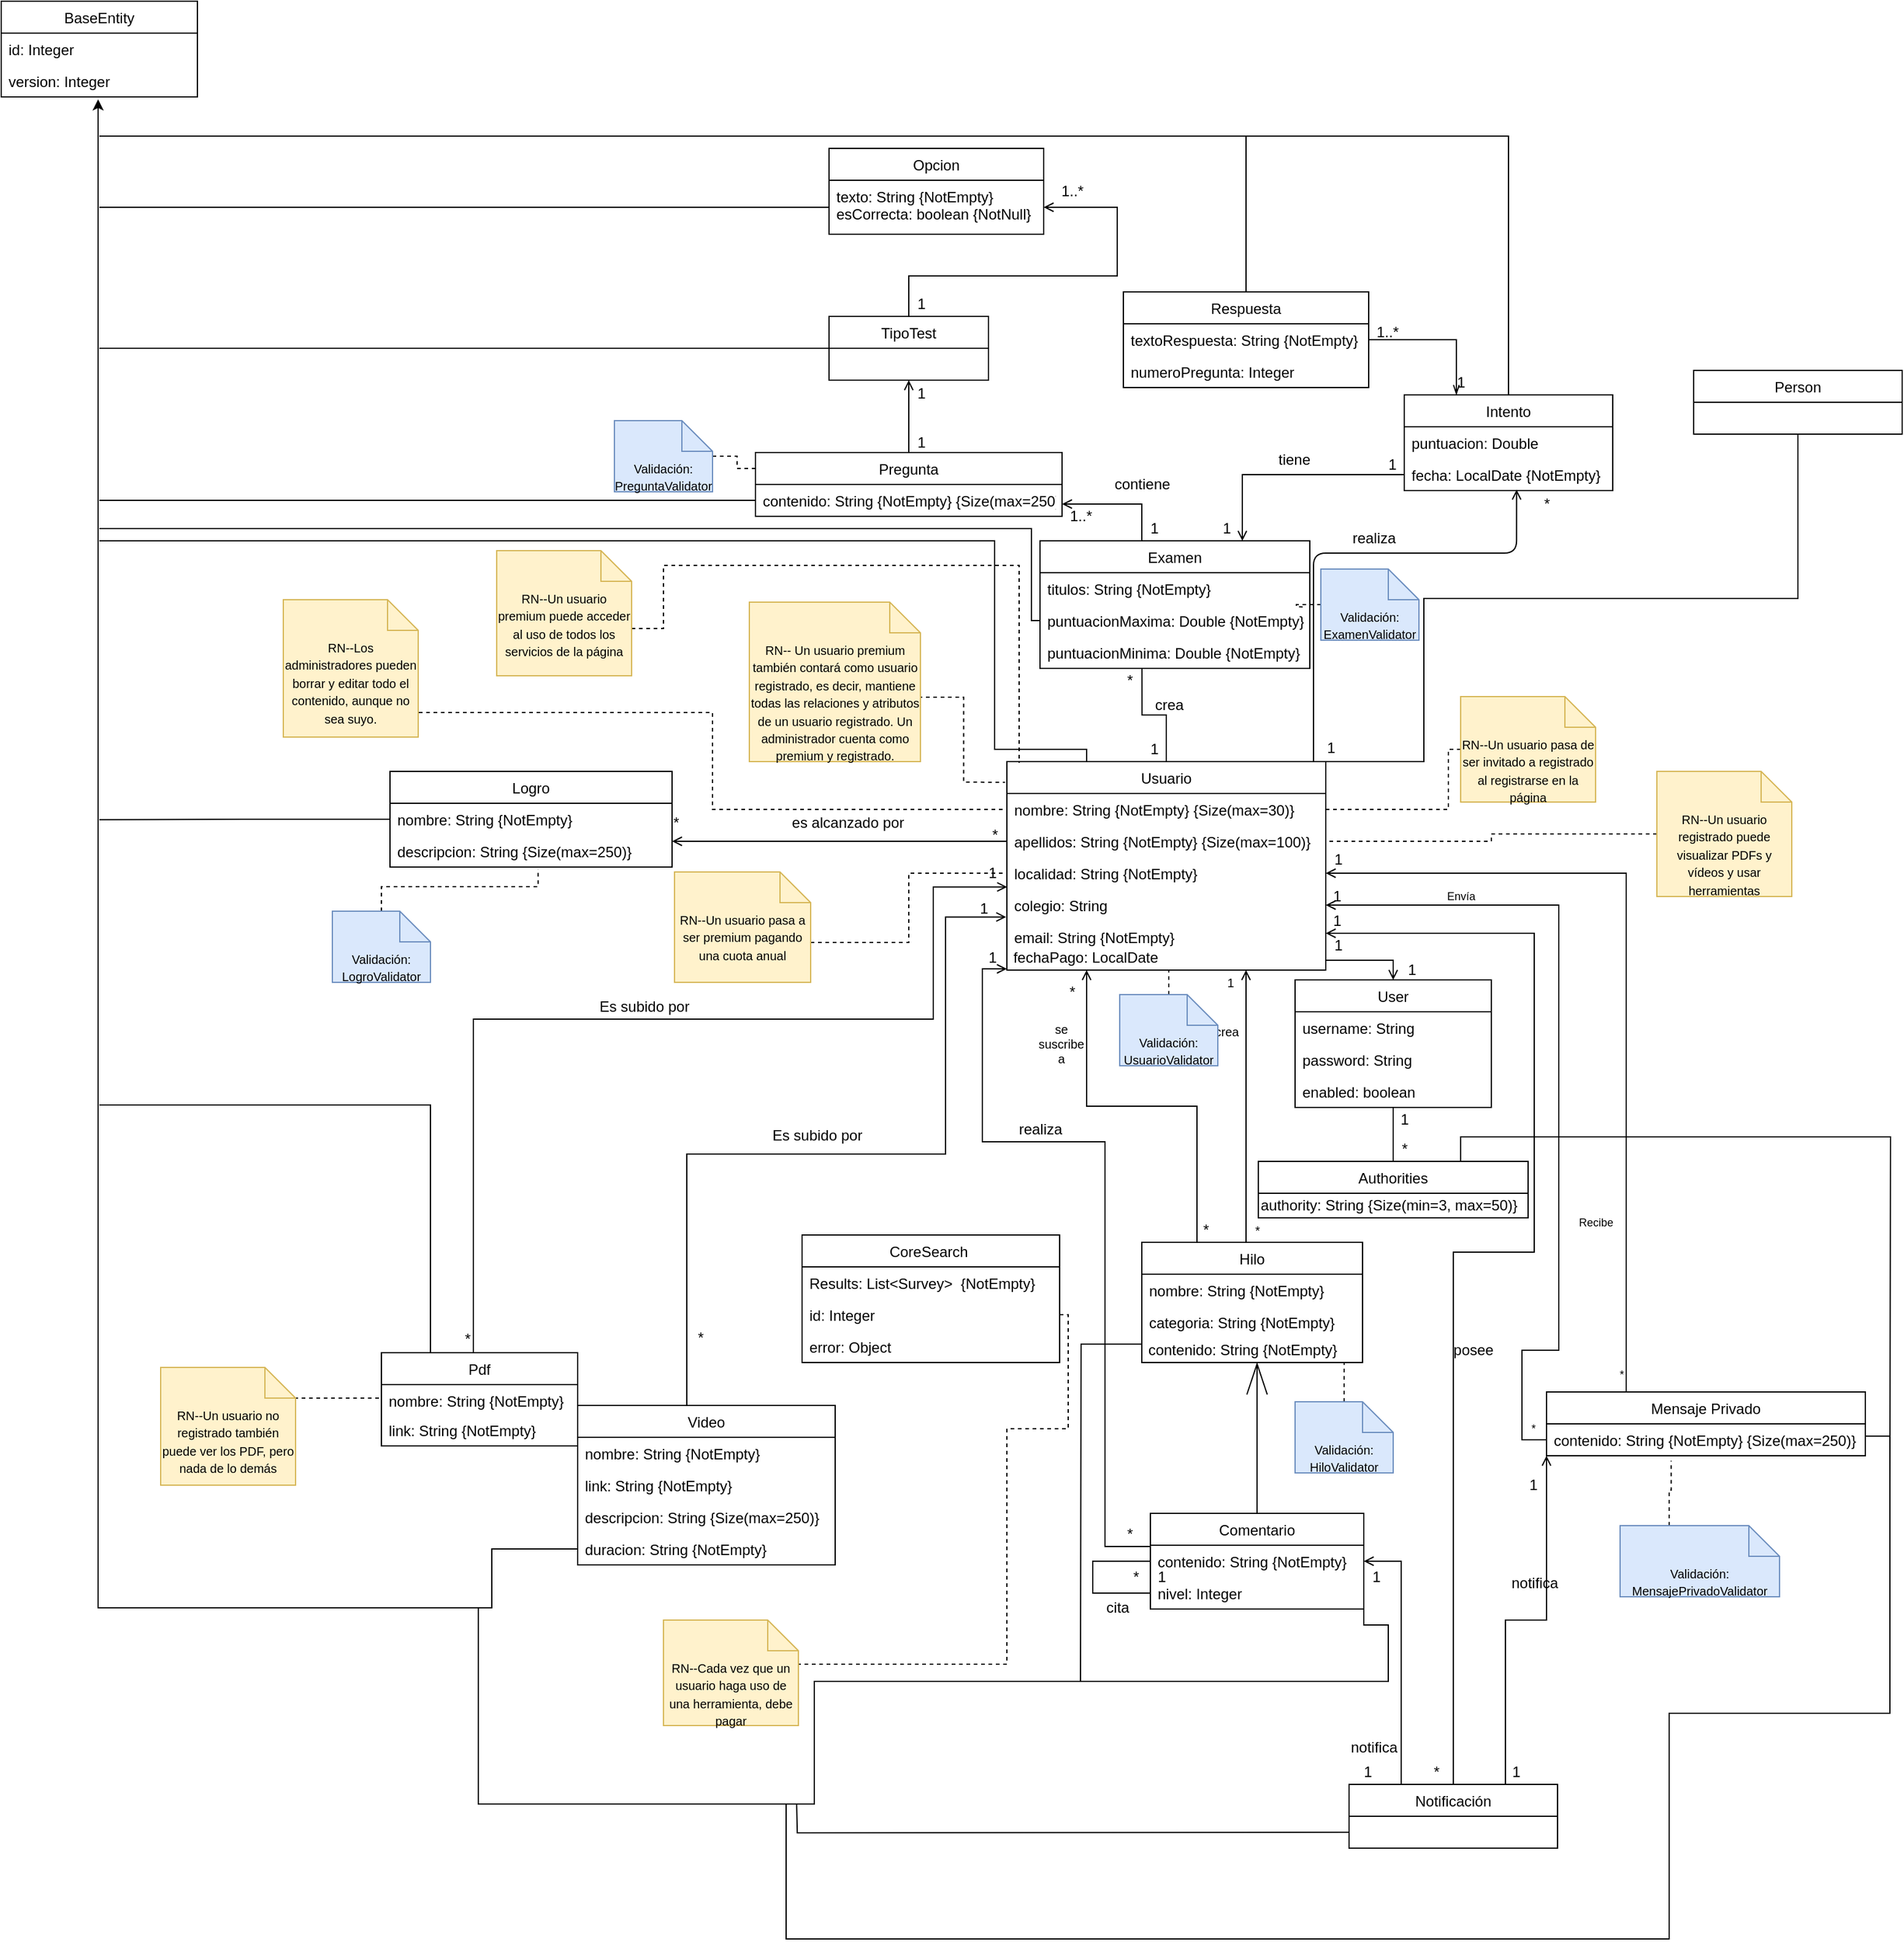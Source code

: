 <mxfile version="14.3.0" type="github" pages="2"><diagram id="NPRUOryit4CZUZ8ujwZD" name="Page-1"><mxGraphModel dx="1883" dy="1736" grid="1" gridSize="10" guides="1" tooltips="1" connect="1" arrows="1" fold="1" page="1" pageScale="1" pageWidth="827" pageHeight="1169" math="0" shadow="0"><root><mxCell id="0"/><mxCell id="1" parent="0"/><mxCell id="HAwCsRzmnG5At8Q9Lq3o-123" style="edgeStyle=orthogonalEdgeStyle;rounded=0;orthogonalLoop=1;jettySize=auto;html=1;entryX=0.378;entryY=0.995;entryDx=0;entryDy=0;entryPerimeter=0;endArrow=none;endFill=0;" parent="1" source="HAwCsRzmnG5At8Q9Lq3o-1" target="HAwCsRzmnG5At8Q9Lq3o-31" edge="1"><mxGeometry relative="1" as="geometry"/></mxCell><mxCell id="YdMFTOhmt4hyHNmBTAS8-65" style="edgeStyle=orthogonalEdgeStyle;rounded=0;orthogonalLoop=1;jettySize=auto;html=1;exitX=0.25;exitY=0;exitDx=0;exitDy=0;startArrow=none;startFill=0;endArrow=none;endFill=0;" parent="1" source="HAwCsRzmnG5At8Q9Lq3o-1" edge="1"><mxGeometry relative="1" as="geometry"><mxPoint x="-650" y="90" as="targetPoint"/><Array as="points"><mxPoint x="155" y="260"/><mxPoint x="80" y="260"/><mxPoint x="80" y="90"/><mxPoint x="-650" y="90"/></Array></mxGeometry></mxCell><mxCell id="YdMFTOhmt4hyHNmBTAS8-90" style="edgeStyle=orthogonalEdgeStyle;rounded=0;orthogonalLoop=1;jettySize=auto;html=1;exitX=1;exitY=0;exitDx=0;exitDy=0;entryX=0.5;entryY=1;entryDx=0;entryDy=0;startArrow=none;startFill=0;endArrow=none;endFill=0;strokeColor=#000000;" parent="1" source="HAwCsRzmnG5At8Q9Lq3o-1" target="YdMFTOhmt4hyHNmBTAS8-85" edge="1"><mxGeometry relative="1" as="geometry"><Array as="points"><mxPoint x="430" y="270"/><mxPoint x="430" y="137"/><mxPoint x="735" y="137"/></Array></mxGeometry></mxCell><mxCell id="HAwCsRzmnG5At8Q9Lq3o-1" value="Usuario" style="swimlane;fontStyle=0;childLayout=stackLayout;horizontal=1;startSize=26;fillColor=none;horizontalStack=0;resizeParent=1;resizeParentMax=0;resizeLast=0;collapsible=1;marginBottom=0;" parent="1" vertex="1"><mxGeometry x="90" y="270" width="260" height="170" as="geometry"/></mxCell><mxCell id="HAwCsRzmnG5At8Q9Lq3o-2" value="nombre: String {NotEmpty} {Size(max=30)}" style="text;strokeColor=none;fillColor=none;align=left;verticalAlign=top;spacingLeft=4;spacingRight=4;overflow=hidden;rotatable=0;points=[[0,0.5],[1,0.5]];portConstraint=eastwest;" parent="HAwCsRzmnG5At8Q9Lq3o-1" vertex="1"><mxGeometry y="26" width="260" height="26" as="geometry"/></mxCell><mxCell id="HAwCsRzmnG5At8Q9Lq3o-3" value="apellidos: String {NotEmpty} {Size(max=100)}" style="text;strokeColor=none;fillColor=none;align=left;verticalAlign=top;spacingLeft=4;spacingRight=4;overflow=hidden;rotatable=0;points=[[0,0.5],[1,0.5]];portConstraint=eastwest;" parent="HAwCsRzmnG5At8Q9Lq3o-1" vertex="1"><mxGeometry y="52" width="260" height="26" as="geometry"/></mxCell><mxCell id="HAwCsRzmnG5At8Q9Lq3o-4" value="localidad: String {NotEmpty}" style="text;strokeColor=none;fillColor=none;align=left;verticalAlign=top;spacingLeft=4;spacingRight=4;overflow=hidden;rotatable=0;points=[[0,0.5],[1,0.5]];portConstraint=eastwest;" parent="HAwCsRzmnG5At8Q9Lq3o-1" vertex="1"><mxGeometry y="78" width="260" height="26" as="geometry"/></mxCell><mxCell id="HAwCsRzmnG5At8Q9Lq3o-33" value="colegio: String" style="text;strokeColor=none;fillColor=none;align=left;verticalAlign=top;spacingLeft=4;spacingRight=4;overflow=hidden;rotatable=0;points=[[0,0.5],[1,0.5]];portConstraint=eastwest;" parent="HAwCsRzmnG5At8Q9Lq3o-1" vertex="1"><mxGeometry y="104" width="260" height="26" as="geometry"/></mxCell><mxCell id="OVoRlJXjBz-Goxrx0esR-1" value="email: String {NotEmpty}" style="text;strokeColor=none;fillColor=none;align=left;verticalAlign=top;spacingLeft=4;spacingRight=4;overflow=hidden;rotatable=0;points=[[0,0.5],[1,0.5]];portConstraint=eastwest;" parent="HAwCsRzmnG5At8Q9Lq3o-1" vertex="1"><mxGeometry y="130" width="260" height="20" as="geometry"/></mxCell><mxCell id="YdMFTOhmt4hyHNmBTAS8-30" value="&amp;nbsp;fechaPago: LocalDate" style="text;html=1;strokeColor=none;fillColor=none;align=left;verticalAlign=middle;whiteSpace=wrap;rounded=0;" parent="HAwCsRzmnG5At8Q9Lq3o-1" vertex="1"><mxGeometry y="150" width="260" height="20" as="geometry"/></mxCell><mxCell id="YdMFTOhmt4hyHNmBTAS8-67" style="edgeStyle=orthogonalEdgeStyle;rounded=0;orthogonalLoop=1;jettySize=auto;html=1;exitX=0.25;exitY=0;exitDx=0;exitDy=0;startArrow=none;startFill=0;endArrow=none;endFill=0;" parent="1" source="HAwCsRzmnG5At8Q9Lq3o-5" edge="1"><mxGeometry relative="1" as="geometry"><mxPoint x="-650" y="550" as="targetPoint"/><Array as="points"><mxPoint x="-380" y="550"/></Array></mxGeometry></mxCell><mxCell id="HAwCsRzmnG5At8Q9Lq3o-5" value="Pdf" style="swimlane;fontStyle=0;childLayout=stackLayout;horizontal=1;startSize=26;fillColor=none;horizontalStack=0;resizeParent=1;resizeParentMax=0;resizeLast=0;collapsible=1;marginBottom=0;" parent="1" vertex="1"><mxGeometry x="-420" y="752" width="160" height="76" as="geometry"/></mxCell><mxCell id="HAwCsRzmnG5At8Q9Lq3o-6" value="nombre: String {NotEmpty}" style="text;strokeColor=none;fillColor=none;align=left;verticalAlign=top;spacingLeft=4;spacingRight=4;overflow=hidden;rotatable=0;points=[[0,0.5],[1,0.5]];portConstraint=eastwest;" parent="HAwCsRzmnG5At8Q9Lq3o-5" vertex="1"><mxGeometry y="26" width="160" height="24" as="geometry"/></mxCell><mxCell id="WNRpIBor0lCmpQMTv1Vr-1" value="link: String {NotEmpty}" style="text;strokeColor=none;fillColor=none;align=left;verticalAlign=top;spacingLeft=4;spacingRight=4;overflow=hidden;rotatable=0;points=[[0,0.5],[1,0.5]];portConstraint=eastwest;" parent="HAwCsRzmnG5At8Q9Lq3o-5" vertex="1"><mxGeometry y="50" width="160" height="26" as="geometry"/></mxCell><mxCell id="YdMFTOhmt4hyHNmBTAS8-22" style="edgeStyle=orthogonalEdgeStyle;rounded=0;orthogonalLoop=1;jettySize=auto;html=1;exitX=0.5;exitY=0;exitDx=0;exitDy=0;entryX=0.971;entryY=0.236;entryDx=0;entryDy=0;entryPerimeter=0;startArrow=none;startFill=0;endArrow=open;endFill=0;" parent="1" source="HAwCsRzmnG5At8Q9Lq3o-9" edge="1"><mxGeometry relative="1" as="geometry"><mxPoint x="89.42" y="396.72" as="targetPoint"/><Array as="points"><mxPoint x="-171" y="590"/><mxPoint x="40" y="590"/><mxPoint x="40" y="397"/></Array></mxGeometry></mxCell><mxCell id="HAwCsRzmnG5At8Q9Lq3o-9" value="Video" style="swimlane;fontStyle=0;childLayout=stackLayout;horizontal=1;startSize=26;fillColor=none;horizontalStack=0;resizeParent=1;resizeParentMax=0;resizeLast=0;collapsible=1;marginBottom=0;" parent="1" vertex="1"><mxGeometry x="-260" y="795" width="210" height="130" as="geometry"><mxRectangle x="370" y="210" width="60" height="26" as="alternateBounds"/></mxGeometry></mxCell><mxCell id="HAwCsRzmnG5At8Q9Lq3o-41" value="nombre: String {NotEmpty}" style="text;strokeColor=none;fillColor=none;align=left;verticalAlign=top;spacingLeft=4;spacingRight=4;overflow=hidden;rotatable=0;points=[[0,0.5],[1,0.5]];portConstraint=eastwest;" parent="HAwCsRzmnG5At8Q9Lq3o-9" vertex="1"><mxGeometry y="26" width="210" height="26" as="geometry"/></mxCell><mxCell id="HAwCsRzmnG5At8Q9Lq3o-10" value="link: String {NotEmpty}" style="text;strokeColor=none;fillColor=none;align=left;verticalAlign=top;spacingLeft=4;spacingRight=4;overflow=hidden;rotatable=0;points=[[0,0.5],[1,0.5]];portConstraint=eastwest;" parent="HAwCsRzmnG5At8Q9Lq3o-9" vertex="1"><mxGeometry y="52" width="210" height="26" as="geometry"/></mxCell><mxCell id="HAwCsRzmnG5At8Q9Lq3o-38" value="descripcion: String {Size(max=250)}" style="text;strokeColor=none;fillColor=none;align=left;verticalAlign=top;spacingLeft=4;spacingRight=4;overflow=hidden;rotatable=0;points=[[0,0.5],[1,0.5]];portConstraint=eastwest;" parent="HAwCsRzmnG5At8Q9Lq3o-9" vertex="1"><mxGeometry y="78" width="210" height="26" as="geometry"/></mxCell><mxCell id="HAwCsRzmnG5At8Q9Lq3o-39" value="duracion: String {NotEmpty}" style="text;strokeColor=none;fillColor=none;align=left;verticalAlign=top;spacingLeft=4;spacingRight=4;overflow=hidden;rotatable=0;points=[[0,0.5],[1,0.5]];portConstraint=eastwest;" parent="HAwCsRzmnG5At8Q9Lq3o-9" vertex="1"><mxGeometry y="104" width="210" height="26" as="geometry"/></mxCell><mxCell id="HGvDHs405SnKZL4kM6b5-21" style="edgeStyle=orthogonalEdgeStyle;rounded=0;orthogonalLoop=1;jettySize=auto;html=1;endArrow=none;endFill=0;startArrow=open;startFill=0;" parent="1" source="HAwCsRzmnG5At8Q9Lq3o-13" edge="1"><mxGeometry relative="1" as="geometry"><mxPoint x="200" y="90" as="targetPoint"/><Array as="points"><mxPoint x="200" y="60"/></Array></mxGeometry></mxCell><mxCell id="HAwCsRzmnG5At8Q9Lq3o-13" value="Pregunta" style="swimlane;fontStyle=0;childLayout=stackLayout;horizontal=1;startSize=26;fillColor=none;horizontalStack=0;resizeParent=1;resizeParentMax=0;resizeLast=0;collapsible=1;marginBottom=0;" parent="1" vertex="1"><mxGeometry x="-115" y="18" width="250" height="52" as="geometry"/></mxCell><mxCell id="HAwCsRzmnG5At8Q9Lq3o-14" value="contenido: String {NotEmpty} {Size(max=250)}" style="text;strokeColor=none;fillColor=none;align=left;verticalAlign=top;spacingLeft=4;spacingRight=4;overflow=hidden;rotatable=0;points=[[0,0.5],[1,0.5]];portConstraint=eastwest;" parent="HAwCsRzmnG5At8Q9Lq3o-13" vertex="1"><mxGeometry y="26" width="250" height="26" as="geometry"/></mxCell><mxCell id="YdMFTOhmt4hyHNmBTAS8-40" style="edgeStyle=orthogonalEdgeStyle;rounded=0;orthogonalLoop=1;jettySize=auto;html=1;exitX=0.25;exitY=0;exitDx=0;exitDy=0;entryX=0.25;entryY=1;entryDx=0;entryDy=0;startArrow=none;startFill=0;endArrow=open;endFill=0;" parent="1" source="HAwCsRzmnG5At8Q9Lq3o-17" target="YdMFTOhmt4hyHNmBTAS8-30" edge="1"><mxGeometry relative="1" as="geometry"/></mxCell><mxCell id="YdMFTOhmt4hyHNmBTAS8-41" style="edgeStyle=orthogonalEdgeStyle;rounded=0;orthogonalLoop=1;jettySize=auto;html=1;exitX=0.5;exitY=0;exitDx=0;exitDy=0;entryX=0.75;entryY=1;entryDx=0;entryDy=0;startArrow=none;startFill=0;endArrow=open;endFill=0;" parent="1" source="HAwCsRzmnG5At8Q9Lq3o-17" target="YdMFTOhmt4hyHNmBTAS8-30" edge="1"><mxGeometry relative="1" as="geometry"><Array as="points"><mxPoint x="285" y="662"/></Array></mxGeometry></mxCell><mxCell id="HAwCsRzmnG5At8Q9Lq3o-17" value="Hilo" style="swimlane;fontStyle=0;childLayout=stackLayout;horizontal=1;startSize=26;horizontalStack=0;resizeParent=1;resizeParentMax=0;resizeLast=0;collapsible=1;marginBottom=0;fillColor=none;" parent="1" vertex="1"><mxGeometry x="200" y="662" width="180" height="98" as="geometry"/></mxCell><mxCell id="HAwCsRzmnG5At8Q9Lq3o-18" value="nombre: String {NotEmpty}" style="text;strokeColor=none;fillColor=none;align=left;verticalAlign=top;spacingLeft=4;spacingRight=4;overflow=hidden;rotatable=0;points=[[0,0.5],[1,0.5]];portConstraint=eastwest;" parent="HAwCsRzmnG5At8Q9Lq3o-17" vertex="1"><mxGeometry y="26" width="180" height="26" as="geometry"/></mxCell><mxCell id="HGvDHs405SnKZL4kM6b5-51" value="categoria: String {NotEmpty}" style="text;strokeColor=none;fillColor=none;align=left;verticalAlign=top;spacingLeft=4;spacingRight=4;overflow=hidden;rotatable=0;points=[[0,0.5],[1,0.5]];portConstraint=eastwest;" parent="HAwCsRzmnG5At8Q9Lq3o-17" vertex="1"><mxGeometry y="52" width="180" height="26" as="geometry"/></mxCell><mxCell id="YdMFTOhmt4hyHNmBTAS8-39" value="&amp;nbsp;contenido: String&lt;span&gt;&amp;nbsp;{NotEmpty}&lt;/span&gt;" style="text;html=1;strokeColor=none;fillColor=none;align=left;verticalAlign=middle;whiteSpace=wrap;rounded=0;" parent="HAwCsRzmnG5At8Q9Lq3o-17" vertex="1"><mxGeometry y="78" width="180" height="20" as="geometry"/></mxCell><mxCell id="HAwCsRzmnG5At8Q9Lq3o-25" value="Comentario" style="swimlane;fontStyle=0;childLayout=stackLayout;horizontal=1;startSize=26;fillColor=none;horizontalStack=0;resizeParent=1;resizeParentMax=0;resizeLast=0;collapsible=1;marginBottom=0;" parent="1" vertex="1"><mxGeometry x="207" y="883" width="174" height="78" as="geometry"/></mxCell><mxCell id="YdMFTOhmt4hyHNmBTAS8-21" style="edgeStyle=orthogonalEdgeStyle;rounded=0;orthogonalLoop=1;jettySize=auto;html=1;exitX=0;exitY=0.5;exitDx=0;exitDy=0;entryX=0;entryY=0.5;entryDx=0;entryDy=0;startArrow=none;startFill=0;endArrow=none;endFill=0;" parent="HAwCsRzmnG5At8Q9Lq3o-25" source="HAwCsRzmnG5At8Q9Lq3o-28" target="HAwCsRzmnG5At8Q9Lq3o-44" edge="1"><mxGeometry relative="1" as="geometry"><mxPoint y="143" as="targetPoint"/><Array as="points"><mxPoint x="-47" y="39"/><mxPoint x="-47" y="65"/></Array></mxGeometry></mxCell><mxCell id="HAwCsRzmnG5At8Q9Lq3o-28" value="contenido: String {NotEmpty}" style="text;strokeColor=none;fillColor=none;align=left;verticalAlign=top;spacingLeft=4;spacingRight=4;overflow=hidden;rotatable=0;points=[[0,0.5],[1,0.5]];portConstraint=eastwest;" parent="HAwCsRzmnG5At8Q9Lq3o-25" vertex="1"><mxGeometry y="26" width="174" height="26" as="geometry"/></mxCell><mxCell id="HAwCsRzmnG5At8Q9Lq3o-44" value="nivel: Integer" style="text;strokeColor=none;fillColor=none;align=left;verticalAlign=top;spacingLeft=4;spacingRight=4;overflow=hidden;rotatable=0;points=[[0,0.5],[1,0.5]];portConstraint=eastwest;" parent="HAwCsRzmnG5At8Q9Lq3o-25" vertex="1"><mxGeometry y="52" width="174" height="26" as="geometry"/></mxCell><mxCell id="HAwCsRzmnG5At8Q9Lq3o-29" value="Examen" style="swimlane;fontStyle=0;childLayout=stackLayout;horizontal=1;startSize=26;fillColor=none;horizontalStack=0;resizeParent=1;resizeParentMax=0;resizeLast=0;collapsible=1;marginBottom=0;" parent="1" vertex="1"><mxGeometry x="117" y="90" width="220" height="104" as="geometry"/></mxCell><mxCell id="HAwCsRzmnG5At8Q9Lq3o-46" value="titulos: String {NotEmpty}" style="text;strokeColor=none;fillColor=none;align=left;verticalAlign=top;spacingLeft=4;spacingRight=4;overflow=hidden;rotatable=0;points=[[0,0.5],[1,0.5]];portConstraint=eastwest;" parent="HAwCsRzmnG5At8Q9Lq3o-29" vertex="1"><mxGeometry y="26" width="220" height="26" as="geometry"/></mxCell><mxCell id="HAwCsRzmnG5At8Q9Lq3o-30" value="puntuacionMaxima: Double {NotEmpty}" style="text;strokeColor=none;fillColor=none;align=left;verticalAlign=top;spacingLeft=4;spacingRight=4;overflow=hidden;rotatable=0;points=[[0,0.5],[1,0.5]];portConstraint=eastwest;" parent="HAwCsRzmnG5At8Q9Lq3o-29" vertex="1"><mxGeometry y="52" width="220" height="26" as="geometry"/></mxCell><mxCell id="HAwCsRzmnG5At8Q9Lq3o-31" value="puntuacionMinima: Double {NotEmpty}" style="text;strokeColor=none;fillColor=none;align=left;verticalAlign=top;spacingLeft=4;spacingRight=4;overflow=hidden;rotatable=0;points=[[0,0.5],[1,0.5]];portConstraint=eastwest;" parent="HAwCsRzmnG5At8Q9Lq3o-29" vertex="1"><mxGeometry y="78" width="220" height="26" as="geometry"/></mxCell><mxCell id="HAwCsRzmnG5At8Q9Lq3o-124" value="crea" style="text;html=1;align=center;verticalAlign=middle;resizable=0;points=[];autosize=1;" parent="1" vertex="1"><mxGeometry x="202" y="214" width="40" height="20" as="geometry"/></mxCell><mxCell id="HAwCsRzmnG5At8Q9Lq3o-125" value="*" style="text;html=1;align=center;verticalAlign=middle;resizable=0;points=[];autosize=1;" parent="1" vertex="1"><mxGeometry x="180" y="194" width="20" height="20" as="geometry"/></mxCell><mxCell id="YdMFTOhmt4hyHNmBTAS8-74" style="edgeStyle=orthogonalEdgeStyle;rounded=0;orthogonalLoop=1;jettySize=auto;html=1;exitX=0.5;exitY=0;exitDx=0;exitDy=0;startArrow=none;startFill=0;endArrow=none;endFill=0;strokeColor=#000000;" parent="1" source="HAwCsRzmnG5At8Q9Lq3o-130" edge="1"><mxGeometry relative="1" as="geometry"><mxPoint x="-650" y="-240" as="targetPoint"/><Array as="points"><mxPoint x="495" y="-240"/><mxPoint x="-650" y="-240"/></Array></mxGeometry></mxCell><mxCell id="YdMFTOhmt4hyHNmBTAS8-79" style="edgeStyle=orthogonalEdgeStyle;rounded=0;orthogonalLoop=1;jettySize=auto;html=1;exitX=0.25;exitY=0;exitDx=0;exitDy=0;entryX=1;entryY=0.5;entryDx=0;entryDy=0;startArrow=openThin;startFill=0;endArrow=none;endFill=0;strokeColor=#000000;" parent="1" source="HAwCsRzmnG5At8Q9Lq3o-130" target="YdMFTOhmt4hyHNmBTAS8-76" edge="1"><mxGeometry relative="1" as="geometry"/></mxCell><mxCell id="HAwCsRzmnG5At8Q9Lq3o-130" value="Intento" style="swimlane;fontStyle=0;childLayout=stackLayout;horizontal=1;startSize=26;fillColor=none;horizontalStack=0;resizeParent=1;resizeParentMax=0;resizeLast=0;collapsible=1;marginBottom=0;" parent="1" vertex="1"><mxGeometry x="414" y="-29" width="170" height="78" as="geometry"/></mxCell><mxCell id="HAwCsRzmnG5At8Q9Lq3o-131" value="puntuacion: Double" style="text;strokeColor=none;fillColor=none;align=left;verticalAlign=top;spacingLeft=4;spacingRight=4;overflow=hidden;rotatable=0;points=[[0,0.5],[1,0.5]];portConstraint=eastwest;" parent="HAwCsRzmnG5At8Q9Lq3o-130" vertex="1"><mxGeometry y="26" width="170" height="26" as="geometry"/></mxCell><mxCell id="HAwCsRzmnG5At8Q9Lq3o-132" value="fecha: LocalDate {NotEmpty}" style="text;strokeColor=none;fillColor=none;align=left;verticalAlign=top;spacingLeft=4;spacingRight=4;overflow=hidden;rotatable=0;points=[[0,0.5],[1,0.5]];portConstraint=eastwest;" parent="HAwCsRzmnG5At8Q9Lq3o-130" vertex="1"><mxGeometry y="52" width="170" height="26" as="geometry"/></mxCell><mxCell id="nP3SbV2Lm87X_TbmoG6O-54" style="edgeStyle=orthogonalEdgeStyle;rounded=0;orthogonalLoop=1;jettySize=auto;html=1;entryX=0;entryY=0.5;entryDx=0;entryDy=0;startArrow=open;startFill=0;endArrow=none;endFill=0;" parent="1" source="HAwCsRzmnG5At8Q9Lq3o-148" target="HAwCsRzmnG5At8Q9Lq3o-3" edge="1"><mxGeometry relative="1" as="geometry"><Array as="points"><mxPoint x="-160" y="335"/><mxPoint x="-160" y="335"/></Array></mxGeometry></mxCell><mxCell id="HAwCsRzmnG5At8Q9Lq3o-148" value="Logro" style="swimlane;fontStyle=0;childLayout=stackLayout;horizontal=1;startSize=26;fillColor=none;horizontalStack=0;resizeParent=1;resizeParentMax=0;resizeLast=0;collapsible=1;marginBottom=0;" parent="1" vertex="1"><mxGeometry x="-413" y="278" width="230" height="78" as="geometry"/></mxCell><mxCell id="HAwCsRzmnG5At8Q9Lq3o-149" value="nombre: String {NotEmpty}" style="text;strokeColor=none;fillColor=none;align=left;verticalAlign=top;spacingLeft=4;spacingRight=4;overflow=hidden;rotatable=0;points=[[0,0.5],[1,0.5]];portConstraint=eastwest;" parent="HAwCsRzmnG5At8Q9Lq3o-148" vertex="1"><mxGeometry y="26" width="230" height="26" as="geometry"/></mxCell><mxCell id="HAwCsRzmnG5At8Q9Lq3o-150" value="descripcion: String {Size(max=250)}" style="text;strokeColor=none;fillColor=none;align=left;verticalAlign=top;spacingLeft=4;spacingRight=4;overflow=hidden;rotatable=0;points=[[0,0.5],[1,0.5]];portConstraint=eastwest;" parent="HAwCsRzmnG5At8Q9Lq3o-148" vertex="1"><mxGeometry y="52" width="230" height="26" as="geometry"/></mxCell><mxCell id="oahnnhhMwVlarxf-Fwli-10" style="edgeStyle=orthogonalEdgeStyle;rounded=0;orthogonalLoop=1;jettySize=auto;html=1;startArrow=open;startFill=0;entryX=0;entryY=0.5;entryDx=0;entryDy=0;endArrow=none;endFill=0;exitX=1;exitY=0.5;exitDx=0;exitDy=0;" parent="1" source="HAwCsRzmnG5At8Q9Lq3o-33" target="oahnnhhMwVlarxf-Fwli-6" edge="1"><mxGeometry relative="1" as="geometry"><mxPoint x="370" y="830" as="targetPoint"/><Array as="points"><mxPoint x="540" y="387"/><mxPoint x="540" y="750"/><mxPoint x="510" y="750"/><mxPoint x="510" y="823"/></Array></mxGeometry></mxCell><mxCell id="YdMFTOhmt4hyHNmBTAS8-89" style="edgeStyle=orthogonalEdgeStyle;rounded=0;orthogonalLoop=1;jettySize=auto;html=1;exitX=0.75;exitY=0;exitDx=0;exitDy=0;startArrow=none;startFill=0;endArrow=none;endFill=0;strokeColor=#000000;" parent="1" source="nP3SbV2Lm87X_TbmoG6O-17" edge="1"><mxGeometry relative="1" as="geometry"><mxPoint x="810" y="860" as="targetPoint"/></mxGeometry></mxCell><mxCell id="nP3SbV2Lm87X_TbmoG6O-17" value="Authorities" style="swimlane;fontStyle=0;childLayout=stackLayout;horizontal=1;startSize=26;fillColor=none;horizontalStack=0;resizeParent=1;resizeParentMax=0;resizeLast=0;collapsible=1;marginBottom=0;" parent="1" vertex="1"><mxGeometry x="295" y="596" width="220" height="46" as="geometry"/></mxCell><mxCell id="YdMFTOhmt4hyHNmBTAS8-38" value="authority: String {Size(min=3, max=50)}" style="text;html=1;strokeColor=none;fillColor=none;align=left;verticalAlign=middle;whiteSpace=wrap;rounded=0;" parent="nP3SbV2Lm87X_TbmoG6O-17" vertex="1"><mxGeometry y="26" width="220" height="20" as="geometry"/></mxCell><mxCell id="nP3SbV2Lm87X_TbmoG6O-60" value="CoreSearch " style="swimlane;fontStyle=0;childLayout=stackLayout;horizontal=1;startSize=26;fillColor=none;horizontalStack=0;resizeParent=1;resizeParentMax=0;resizeLast=0;collapsible=1;marginBottom=0;" parent="1" vertex="1"><mxGeometry x="-77" y="656" width="210" height="104" as="geometry"/></mxCell><mxCell id="nP3SbV2Lm87X_TbmoG6O-61" value="Results: List&lt;Survey&gt;  {NotEmpty}" style="text;strokeColor=none;fillColor=none;align=left;verticalAlign=top;spacingLeft=4;spacingRight=4;overflow=hidden;rotatable=0;points=[[0,0.5],[1,0.5]];portConstraint=eastwest;" parent="nP3SbV2Lm87X_TbmoG6O-60" vertex="1"><mxGeometry y="26" width="210" height="26" as="geometry"/></mxCell><mxCell id="nP3SbV2Lm87X_TbmoG6O-63" value="id: Integer" style="text;strokeColor=none;fillColor=none;align=left;verticalAlign=top;spacingLeft=4;spacingRight=4;overflow=hidden;rotatable=0;points=[[0,0.5],[1,0.5]];portConstraint=eastwest;" parent="nP3SbV2Lm87X_TbmoG6O-60" vertex="1"><mxGeometry y="52" width="210" height="26" as="geometry"/></mxCell><mxCell id="978ID_NUgifVkkie4bPW-10" value="error: Object" style="text;strokeColor=none;fillColor=none;align=left;verticalAlign=top;spacingLeft=4;spacingRight=4;overflow=hidden;rotatable=0;points=[[0,0.5],[1,0.5]];portConstraint=eastwest;" parent="nP3SbV2Lm87X_TbmoG6O-60" vertex="1"><mxGeometry y="78" width="210" height="26" as="geometry"/></mxCell><mxCell id="nP3SbV2Lm87X_TbmoG6O-69" value="*" style="text;html=1;align=center;verticalAlign=middle;resizable=0;points=[];autosize=1;" parent="1" vertex="1"><mxGeometry x="133" y="448" width="20" height="20" as="geometry"/></mxCell><mxCell id="nP3SbV2Lm87X_TbmoG6O-70" value="*" style="text;html=1;align=center;verticalAlign=middle;resizable=0;points=[];autosize=1;" parent="1" vertex="1"><mxGeometry x="242" y="642" width="20" height="20" as="geometry"/></mxCell><mxCell id="nP3SbV2Lm87X_TbmoG6O-84" value="*" style="text;html=1;align=center;verticalAlign=middle;resizable=0;points=[];autosize=1;" parent="1" vertex="1"><mxGeometry x="-190" y="310" width="20" height="20" as="geometry"/></mxCell><mxCell id="nP3SbV2Lm87X_TbmoG6O-86" value="*" style="text;html=1;align=center;verticalAlign=middle;resizable=0;points=[];autosize=1;" parent="1" vertex="1"><mxGeometry x="70" y="320" width="20" height="20" as="geometry"/></mxCell><mxCell id="nP3SbV2Lm87X_TbmoG6O-99" value="se&lt;br style=&quot;font-size: 10px;&quot;&gt;suscribe&lt;br style=&quot;font-size: 10px;&quot;&gt;a" style="text;html=1;align=center;verticalAlign=middle;resizable=0;points=[];autosize=1;fontSize=10;" parent="1" vertex="1"><mxGeometry x="109" y="480" width="50" height="40" as="geometry"/></mxCell><mxCell id="nP3SbV2Lm87X_TbmoG6O-104" value="es alcanzado por" style="text;html=1;align=center;verticalAlign=middle;resizable=0;points=[];autosize=1;" parent="1" vertex="1"><mxGeometry x="-95" y="310" width="110" height="20" as="geometry"/></mxCell><mxCell id="OVoRlJXjBz-Goxrx0esR-9" value="Es subido por" style="text;html=1;align=center;verticalAlign=middle;resizable=0;points=[];autosize=1;" parent="1" vertex="1"><mxGeometry x="-251" y="460" width="90" height="20" as="geometry"/></mxCell><mxCell id="OVoRlJXjBz-Goxrx0esR-11" value="*" style="text;html=1;align=center;verticalAlign=middle;resizable=0;points=[];autosize=1;" parent="1" vertex="1"><mxGeometry x="-360" y="731" width="20" height="20" as="geometry"/></mxCell><mxCell id="OVoRlJXjBz-Goxrx0esR-18" value="1" style="text;html=1;align=center;verticalAlign=middle;resizable=0;points=[];autosize=1;" parent="1" vertex="1"><mxGeometry x="350" y="340" width="20" height="20" as="geometry"/></mxCell><mxCell id="oahnnhhMwVlarxf-Fwli-1" value="1" style="text;html=1;align=center;verticalAlign=middle;resizable=0;points=[];autosize=1;" parent="1" vertex="1"><mxGeometry x="200" y="250" width="20" height="20" as="geometry"/></mxCell><mxCell id="oahnnhhMwVlarxf-Fwli-4" value="Mensaje Privado" style="swimlane;fontStyle=0;childLayout=stackLayout;horizontal=1;startSize=26;fillColor=none;horizontalStack=0;resizeParent=1;resizeParentMax=0;resizeLast=0;collapsible=1;marginBottom=0;" parent="1" vertex="1"><mxGeometry x="530" y="784" width="260" height="52" as="geometry"/></mxCell><mxCell id="oahnnhhMwVlarxf-Fwli-6" value="contenido: String {NotEmpty} {Size(max=250)}" style="text;strokeColor=none;fillColor=none;align=left;verticalAlign=top;spacingLeft=4;spacingRight=4;overflow=hidden;rotatable=0;points=[[0,0.5],[1,0.5]];portConstraint=eastwest;" parent="oahnnhhMwVlarxf-Fwli-4" vertex="1"><mxGeometry y="26" width="260" height="26" as="geometry"/></mxCell><mxCell id="oahnnhhMwVlarxf-Fwli-12" value="Envía" style="text;html=1;align=center;verticalAlign=middle;resizable=0;points=[];autosize=1;fontSize=9;" parent="1" vertex="1"><mxGeometry x="440" y="370" width="40" height="20" as="geometry"/></mxCell><mxCell id="oahnnhhMwVlarxf-Fwli-13" value="Recibe" style="text;html=1;align=center;verticalAlign=middle;resizable=0;points=[];autosize=1;fontSize=9;" parent="1" vertex="1"><mxGeometry x="550" y="636" width="40" height="20" as="geometry"/></mxCell><mxCell id="oahnnhhMwVlarxf-Fwli-16" value="*" style="text;html=1;align=center;verticalAlign=middle;resizable=0;points=[];autosize=1;fontSize=9;" parent="1" vertex="1"><mxGeometry x="509" y="804" width="20" height="20" as="geometry"/></mxCell><mxCell id="oahnnhhMwVlarxf-Fwli-17" value="*" style="text;html=1;align=center;verticalAlign=middle;resizable=0;points=[];autosize=1;fontSize=9;" parent="1" vertex="1"><mxGeometry x="580.5" y="760" width="20" height="20" as="geometry"/></mxCell><mxCell id="oahnnhhMwVlarxf-Fwli-24" value="1" style="text;html=1;align=center;verticalAlign=middle;resizable=0;points=[];autosize=1;fontSize=10;" parent="1" vertex="1"><mxGeometry x="262" y="440" width="20" height="20" as="geometry"/></mxCell><mxCell id="oahnnhhMwVlarxf-Fwli-25" value="*" style="text;html=1;align=center;verticalAlign=middle;resizable=0;points=[];autosize=1;fontSize=10;" parent="1" vertex="1"><mxGeometry x="284" y="642" width="20" height="20" as="geometry"/></mxCell><mxCell id="oahnnhhMwVlarxf-Fwli-26" value="crea" style="text;html=1;align=center;verticalAlign=middle;resizable=0;points=[];autosize=1;fontSize=10;" parent="1" vertex="1"><mxGeometry x="254" y="480" width="30" height="20" as="geometry"/></mxCell><mxCell id="YdMFTOhmt4hyHNmBTAS8-5" style="edgeStyle=orthogonalEdgeStyle;rounded=0;orthogonalLoop=1;jettySize=auto;html=1;exitX=0.5;exitY=0;exitDx=0;exitDy=0;entryX=1.01;entryY=0.11;entryDx=0;entryDy=0;startArrow=none;startFill=0;endArrow=open;endFill=0;entryPerimeter=0;" parent="1" source="HAwCsRzmnG5At8Q9Lq3o-5" edge="1"><mxGeometry relative="1" as="geometry"><mxPoint x="-260" y="601" as="sourcePoint"/><mxPoint x="90.2" y="372.2" as="targetPoint"/><Array as="points"><mxPoint x="-345" y="480"/><mxPoint x="30" y="480"/><mxPoint x="30" y="372"/></Array></mxGeometry></mxCell><mxCell id="HGvDHs405SnKZL4kM6b5-2" value="1" style="text;html=1;align=center;verticalAlign=middle;resizable=0;points=[];autosize=1;" parent="1" vertex="1"><mxGeometry x="206" y="925" width="20" height="20" as="geometry"/></mxCell><mxCell id="HGvDHs405SnKZL4kM6b5-3" value="*" style="text;html=1;align=center;verticalAlign=middle;resizable=0;points=[];autosize=1;" parent="1" vertex="1"><mxGeometry x="185" y="925" width="20" height="20" as="geometry"/></mxCell><mxCell id="HGvDHs405SnKZL4kM6b5-4" value="cita" style="text;html=1;align=center;verticalAlign=middle;resizable=0;points=[];autosize=1;" parent="1" vertex="1"><mxGeometry x="165" y="950" width="30" height="20" as="geometry"/></mxCell><mxCell id="YdMFTOhmt4hyHNmBTAS8-56" style="edgeStyle=orthogonalEdgeStyle;rounded=0;orthogonalLoop=1;jettySize=auto;html=1;exitX=0;exitY=0.5;exitDx=0;exitDy=0;startArrow=none;startFill=0;endArrow=none;endFill=0;" parent="1" source="HGvDHs405SnKZL4kM6b5-24" edge="1"><mxGeometry relative="1" as="geometry"><mxPoint x="-650" y="-67" as="targetPoint"/></mxGeometry></mxCell><mxCell id="YdMFTOhmt4hyHNmBTAS8-61" style="edgeStyle=orthogonalEdgeStyle;rounded=0;orthogonalLoop=1;jettySize=auto;html=1;exitX=0.5;exitY=1;exitDx=0;exitDy=0;entryX=0.5;entryY=0;entryDx=0;entryDy=0;startArrow=open;startFill=0;endArrow=none;endFill=0;" parent="1" source="HGvDHs405SnKZL4kM6b5-24" target="HAwCsRzmnG5At8Q9Lq3o-13" edge="1"><mxGeometry relative="1" as="geometry"/></mxCell><mxCell id="HGvDHs405SnKZL4kM6b5-24" value="TipoTest" style="swimlane;fontStyle=0;childLayout=stackLayout;horizontal=1;startSize=26;fillColor=none;horizontalStack=0;resizeParent=1;resizeParentMax=0;resizeLast=0;collapsible=1;marginBottom=0;" parent="1" vertex="1"><mxGeometry x="-55" y="-93" width="130" height="52" as="geometry"/></mxCell><mxCell id="HGvDHs405SnKZL4kM6b5-41" value="Opcion" style="swimlane;fontStyle=0;childLayout=stackLayout;horizontal=1;startSize=26;fillColor=none;horizontalStack=0;resizeParent=1;resizeParentMax=0;resizeLast=0;collapsible=1;marginBottom=0;" parent="1" vertex="1"><mxGeometry x="-55" y="-230" width="175" height="70" as="geometry"/></mxCell><mxCell id="HGvDHs405SnKZL4kM6b5-43" value="texto: String {NotEmpty}&#10;esCorrecta: boolean {NotNull}" style="text;strokeColor=none;fillColor=none;align=left;verticalAlign=top;spacingLeft=4;spacingRight=4;overflow=hidden;rotatable=0;points=[[0,0.5],[1,0.5]];portConstraint=eastwest;" parent="HGvDHs405SnKZL4kM6b5-41" vertex="1"><mxGeometry y="26" width="175" height="44" as="geometry"/></mxCell><mxCell id="HGvDHs405SnKZL4kM6b5-53" style="edgeStyle=orthogonalEdgeStyle;rounded=0;orthogonalLoop=1;jettySize=auto;html=1;entryX=0.25;entryY=0;entryDx=0;entryDy=0;endArrow=none;endFill=0;exitX=1;exitY=0.5;exitDx=0;exitDy=0;startArrow=open;startFill=0;" parent="1" source="HAwCsRzmnG5At8Q9Lq3o-4" target="oahnnhhMwVlarxf-Fwli-4" edge="1"><mxGeometry relative="1" as="geometry"/></mxCell><mxCell id="HGvDHs405SnKZL4kM6b5-59" value="" style="endArrow=openThin;endFill=0;endSize=24;html=1;exitX=0.5;exitY=0;exitDx=0;exitDy=0;" parent="1" source="HAwCsRzmnG5At8Q9Lq3o-25" edge="1"><mxGeometry width="160" relative="1" as="geometry"><mxPoint x="240" y="860" as="sourcePoint"/><mxPoint x="294" y="760" as="targetPoint"/></mxGeometry></mxCell><mxCell id="YdMFTOhmt4hyHNmBTAS8-12" style="edgeStyle=orthogonalEdgeStyle;rounded=0;orthogonalLoop=1;jettySize=auto;html=1;exitX=0;exitY=0.5;exitDx=0;exitDy=0;exitPerimeter=0;entryX=1;entryY=0.5;entryDx=0;entryDy=0;startArrow=none;startFill=0;endArrow=none;endFill=0;dashed=1;" parent="1" source="HGvDHs405SnKZL4kM6b5-67" target="HAwCsRzmnG5At8Q9Lq3o-2" edge="1"><mxGeometry relative="1" as="geometry"><Array as="points"><mxPoint x="450" y="260"/><mxPoint x="450" y="309"/></Array></mxGeometry></mxCell><mxCell id="HGvDHs405SnKZL4kM6b5-67" value="&lt;font style=&quot;font-size: 10px&quot;&gt;RN--Un usuario pasa de ser invitado a registrado al registrarse en la página&lt;/font&gt;" style="shape=note2;boundedLbl=1;whiteSpace=wrap;html=1;size=25;verticalAlign=top;align=center;fillColor=#fff2cc;strokeColor=#d6b656;" parent="1" vertex="1"><mxGeometry x="460" y="217" width="110" height="86" as="geometry"/></mxCell><mxCell id="YdMFTOhmt4hyHNmBTAS8-13" style="edgeStyle=orthogonalEdgeStyle;rounded=0;orthogonalLoop=1;jettySize=auto;html=1;exitX=0;exitY=0;exitDx=111;exitDy=57.5;exitPerimeter=0;entryX=0;entryY=0.5;entryDx=0;entryDy=0;dashed=1;startArrow=none;startFill=0;endArrow=none;endFill=0;" parent="1" source="HGvDHs405SnKZL4kM6b5-70" target="HAwCsRzmnG5At8Q9Lq3o-4" edge="1"><mxGeometry relative="1" as="geometry"/></mxCell><mxCell id="HGvDHs405SnKZL4kM6b5-70" value="&lt;font style=&quot;font-size: 10px&quot;&gt;RN--Un usuario pasa a ser premium pagando una cuota anual&lt;/font&gt;" style="shape=note2;boundedLbl=1;whiteSpace=wrap;html=1;size=25;verticalAlign=top;align=center;fillColor=#fff2cc;strokeColor=#d6b656;" parent="1" vertex="1"><mxGeometry x="-181" y="360" width="111" height="90" as="geometry"/></mxCell><mxCell id="HGvDHs405SnKZL4kM6b5-75" style="edgeStyle=orthogonalEdgeStyle;rounded=0;orthogonalLoop=1;jettySize=auto;html=1;exitX=0;exitY=0;exitDx=90;exitDy=77.5;exitPerimeter=0;entryX=-0.006;entryY=0.099;entryDx=0;entryDy=0;entryPerimeter=0;dashed=1;endArrow=none;endFill=0;" parent="1" source="HGvDHs405SnKZL4kM6b5-74" target="HAwCsRzmnG5At8Q9Lq3o-1" edge="1"><mxGeometry relative="1" as="geometry"/></mxCell><mxCell id="HGvDHs405SnKZL4kM6b5-74" value="&lt;span style=&quot;font-size: 10px&quot;&gt;RN-- Un usuario premium también contará como usuario registrado, es decir, mantiene todas las relaciones y atributos de un usuario registrado. Un administrador cuenta como premium y registrado.&lt;/span&gt;" style="shape=note2;boundedLbl=1;whiteSpace=wrap;html=1;size=25;verticalAlign=top;align=center;fillColor=#fff2cc;strokeColor=#d6b656;" parent="1" vertex="1"><mxGeometry x="-120" y="140" width="139.5" height="130" as="geometry"/></mxCell><mxCell id="r1iT1ZXmJ9tvvBkVcAqK-6" style="edgeStyle=orthogonalEdgeStyle;rounded=0;orthogonalLoop=1;jettySize=auto;html=1;exitX=0.5;exitY=0;exitDx=0;exitDy=0;entryX=1;entryY=0.5;entryDx=0;entryDy=0;endArrow=open;endFill=0;" parent="1" source="r1iT1ZXmJ9tvvBkVcAqK-1" target="OVoRlJXjBz-Goxrx0esR-1" edge="1"><mxGeometry relative="1" as="geometry"><Array as="points"><mxPoint x="454" y="670"/><mxPoint x="520" y="670"/><mxPoint x="520" y="410"/></Array></mxGeometry></mxCell><mxCell id="r1iT1ZXmJ9tvvBkVcAqK-1" value="Notificación" style="swimlane;fontStyle=0;childLayout=stackLayout;horizontal=1;startSize=26;fillColor=none;horizontalStack=0;resizeParent=1;resizeParentMax=0;resizeLast=0;collapsible=1;marginBottom=0;" parent="1" vertex="1"><mxGeometry x="369" y="1104" width="170" height="52" as="geometry"/></mxCell><mxCell id="r1iT1ZXmJ9tvvBkVcAqK-4" style="edgeStyle=orthogonalEdgeStyle;rounded=0;orthogonalLoop=1;jettySize=auto;html=1;exitX=1;exitY=0.5;exitDx=0;exitDy=0;entryX=0.25;entryY=0;entryDx=0;entryDy=0;endArrow=none;endFill=0;startArrow=open;startFill=0;" parent="1" source="HAwCsRzmnG5At8Q9Lq3o-28" target="r1iT1ZXmJ9tvvBkVcAqK-1" edge="1"><mxGeometry relative="1" as="geometry"/></mxCell><mxCell id="r1iT1ZXmJ9tvvBkVcAqK-5" style="edgeStyle=orthogonalEdgeStyle;rounded=0;orthogonalLoop=1;jettySize=auto;html=1;exitX=0;exitY=1;exitDx=0;exitDy=0;entryX=0.75;entryY=0;entryDx=0;entryDy=0;endArrow=none;endFill=0;startArrow=open;startFill=0;" parent="1" source="oahnnhhMwVlarxf-Fwli-4" target="r1iT1ZXmJ9tvvBkVcAqK-1" edge="1"><mxGeometry relative="1" as="geometry"><mxPoint x="530" y="849" as="sourcePoint"/></mxGeometry></mxCell><mxCell id="r1iT1ZXmJ9tvvBkVcAqK-8" value="1" style="text;html=1;align=center;verticalAlign=middle;resizable=0;points=[];autosize=1;" parent="1" vertex="1"><mxGeometry x="349" y="390" width="20" height="20" as="geometry"/></mxCell><mxCell id="r1iT1ZXmJ9tvvBkVcAqK-9" value="*" style="text;html=1;align=center;verticalAlign=middle;resizable=0;points=[];autosize=1;" parent="1" vertex="1"><mxGeometry x="430" y="1084" width="20" height="20" as="geometry"/></mxCell><mxCell id="r1iT1ZXmJ9tvvBkVcAqK-10" value="1" style="text;html=1;align=center;verticalAlign=middle;resizable=0;points=[];autosize=1;" parent="1" vertex="1"><mxGeometry x="374" y="1084" width="20" height="20" as="geometry"/></mxCell><mxCell id="r1iT1ZXmJ9tvvBkVcAqK-11" value="1" style="text;html=1;align=center;verticalAlign=middle;resizable=0;points=[];autosize=1;" parent="1" vertex="1"><mxGeometry x="381" y="925" width="20" height="20" as="geometry"/></mxCell><mxCell id="r1iT1ZXmJ9tvvBkVcAqK-12" value="1" style="text;html=1;align=center;verticalAlign=middle;resizable=0;points=[];autosize=1;" parent="1" vertex="1"><mxGeometry x="495" y="1084" width="20" height="20" as="geometry"/></mxCell><mxCell id="r1iT1ZXmJ9tvvBkVcAqK-14" value="1" style="text;html=1;align=center;verticalAlign=middle;resizable=0;points=[];autosize=1;" parent="1" vertex="1"><mxGeometry x="509" y="850" width="20" height="20" as="geometry"/></mxCell><mxCell id="r1iT1ZXmJ9tvvBkVcAqK-15" value="notifica" style="text;html=1;align=center;verticalAlign=middle;resizable=0;points=[];autosize=1;" parent="1" vertex="1"><mxGeometry x="495" y="930" width="50" height="20" as="geometry"/></mxCell><mxCell id="r1iT1ZXmJ9tvvBkVcAqK-16" value="notifica" style="text;html=1;align=center;verticalAlign=middle;resizable=0;points=[];autosize=1;" parent="1" vertex="1"><mxGeometry x="364" y="1064" width="50" height="20" as="geometry"/></mxCell><mxCell id="r1iT1ZXmJ9tvvBkVcAqK-17" value="posee" style="text;html=1;align=center;verticalAlign=middle;resizable=0;points=[];autosize=1;" parent="1" vertex="1"><mxGeometry x="445" y="740" width="50" height="20" as="geometry"/></mxCell><mxCell id="r1iT1ZXmJ9tvvBkVcAqK-19" value="*" style="text;html=1;align=center;verticalAlign=middle;resizable=0;points=[];autosize=1;" parent="1" vertex="1"><mxGeometry x="180" y="890" width="20" height="20" as="geometry"/></mxCell><mxCell id="r1iT1ZXmJ9tvvBkVcAqK-20" value="1" style="text;html=1;align=center;verticalAlign=middle;resizable=0;points=[];autosize=1;" parent="1" vertex="1"><mxGeometry x="68" y="420" width="20" height="20" as="geometry"/></mxCell><mxCell id="r1iT1ZXmJ9tvvBkVcAqK-21" value="realiza" style="text;html=1;align=center;verticalAlign=middle;resizable=0;points=[];autosize=1;" parent="1" vertex="1"><mxGeometry x="92" y="560" width="50" height="20" as="geometry"/></mxCell><mxCell id="r1iT1ZXmJ9tvvBkVcAqK-22" value="1..*" style="text;html=1;align=center;verticalAlign=middle;resizable=0;points=[];autosize=1;" parent="1" vertex="1"><mxGeometry x="135" y="60" width="30" height="20" as="geometry"/></mxCell><mxCell id="r1iT1ZXmJ9tvvBkVcAqK-23" value="1" style="text;html=1;align=center;verticalAlign=middle;resizable=0;points=[];autosize=1;" parent="1" vertex="1"><mxGeometry x="200" y="70" width="20" height="20" as="geometry"/></mxCell><mxCell id="r1iT1ZXmJ9tvvBkVcAqK-27" value="contiene" style="text;html=1;align=center;verticalAlign=middle;resizable=0;points=[];autosize=1;" parent="1" vertex="1"><mxGeometry x="170" y="34" width="60" height="20" as="geometry"/></mxCell><mxCell id="WNRpIBor0lCmpQMTv1Vr-5" style="edgeStyle=orthogonalEdgeStyle;rounded=0;orthogonalLoop=1;jettySize=auto;html=1;exitX=0;exitY=0.25;exitDx=0;exitDy=0;entryX=0;entryY=0;entryDx=110;entryDy=25;entryPerimeter=0;dashed=1;endArrow=none;endFill=0;" parent="1" target="WNRpIBor0lCmpQMTv1Vr-6" edge="1"><mxGeometry relative="1" as="geometry"><mxPoint x="-420" y="793" as="sourcePoint"/><Array as="points"><mxPoint x="-420" y="789"/></Array></mxGeometry></mxCell><mxCell id="WNRpIBor0lCmpQMTv1Vr-6" value="&lt;font style=&quot;font-size: 10px&quot;&gt;RN--Un usuario no registrado también puede ver los PDF, pero nada de lo demás&lt;/font&gt;" style="shape=note2;boundedLbl=1;whiteSpace=wrap;html=1;size=25;verticalAlign=top;align=center;fillColor=#fff2cc;strokeColor=#d6b656;" parent="1" vertex="1"><mxGeometry x="-600" y="764" width="110" height="96" as="geometry"/></mxCell><mxCell id="WNRpIBor0lCmpQMTv1Vr-7" style="edgeStyle=orthogonalEdgeStyle;rounded=0;orthogonalLoop=1;jettySize=auto;html=1;entryX=0;entryY=0;entryDx=110;entryDy=25;entryPerimeter=0;dashed=1;endArrow=none;endFill=0;exitX=1;exitY=0.5;exitDx=0;exitDy=0;" parent="1" source="nP3SbV2Lm87X_TbmoG6O-63" target="WNRpIBor0lCmpQMTv1Vr-8" edge="1"><mxGeometry relative="1" as="geometry"><mxPoint x="90" y="814" as="sourcePoint"/><Array as="points"><mxPoint x="140" y="721"/><mxPoint x="140" y="814"/><mxPoint x="90" y="814"/><mxPoint x="90" y="1006"/><mxPoint x="-80" y="1006"/></Array></mxGeometry></mxCell><mxCell id="WNRpIBor0lCmpQMTv1Vr-8" value="&lt;font style=&quot;font-size: 10px&quot;&gt;RN--Cada vez que un usuario haga uso de una herramienta, debe pagar&lt;/font&gt;" style="shape=note2;boundedLbl=1;whiteSpace=wrap;html=1;size=25;verticalAlign=top;align=center;fillColor=#fff2cc;strokeColor=#d6b656;" parent="1" vertex="1"><mxGeometry x="-190" y="970" width="110" height="86" as="geometry"/></mxCell><mxCell id="YdMFTOhmt4hyHNmBTAS8-2" value="1" style="text;html=1;align=center;verticalAlign=middle;resizable=0;points=[];autosize=1;" parent="1" vertex="1"><mxGeometry x="349" y="370" width="20" height="20" as="geometry"/></mxCell><mxCell id="YdMFTOhmt4hyHNmBTAS8-3" style="edgeStyle=orthogonalEdgeStyle;rounded=0;orthogonalLoop=1;jettySize=auto;html=1;exitX=0;exitY=0.5;exitDx=0;exitDy=0;entryX=0;entryY=0.5;entryDx=0;entryDy=0;startArrow=none;startFill=0;endArrow=open;endFill=0;" parent="1" edge="1"><mxGeometry relative="1" as="geometry"><mxPoint x="90" y="439" as="targetPoint"/><Array as="points"><mxPoint x="207" y="910"/><mxPoint x="170" y="910"/><mxPoint x="170" y="580"/><mxPoint x="70" y="580"/><mxPoint x="70" y="439"/></Array><mxPoint x="207" y="922" as="sourcePoint"/></mxGeometry></mxCell><mxCell id="YdMFTOhmt4hyHNmBTAS8-15" style="edgeStyle=orthogonalEdgeStyle;rounded=0;orthogonalLoop=1;jettySize=auto;html=1;exitX=0;exitY=0.5;exitDx=0;exitDy=0;exitPerimeter=0;dashed=1;startArrow=none;startFill=0;endArrow=none;endFill=0;" parent="1" source="YdMFTOhmt4hyHNmBTAS8-14" target="HAwCsRzmnG5At8Q9Lq3o-3" edge="1"><mxGeometry relative="1" as="geometry"/></mxCell><mxCell id="YdMFTOhmt4hyHNmBTAS8-14" value="&lt;font style=&quot;font-size: 10px&quot;&gt;RN--Un usuario registrado puede visualizar PDFs y vídeos y usar herramientas&lt;/font&gt;" style="shape=note2;boundedLbl=1;whiteSpace=wrap;html=1;size=25;verticalAlign=top;align=center;fillColor=#fff2cc;strokeColor=#d6b656;" parent="1" vertex="1"><mxGeometry x="620" y="278" width="110" height="102" as="geometry"/></mxCell><mxCell id="YdMFTOhmt4hyHNmBTAS8-17" style="edgeStyle=orthogonalEdgeStyle;rounded=0;orthogonalLoop=1;jettySize=auto;html=1;exitX=0;exitY=0;exitDx=110;exitDy=63.5;exitPerimeter=0;dashed=1;startArrow=none;startFill=0;endArrow=none;endFill=0;" parent="1" source="YdMFTOhmt4hyHNmBTAS8-16" edge="1"><mxGeometry relative="1" as="geometry"><mxPoint x="100" y="271" as="targetPoint"/><Array as="points"><mxPoint x="-190" y="162"/><mxPoint x="-190" y="110"/><mxPoint x="100" y="110"/><mxPoint x="100" y="271"/></Array></mxGeometry></mxCell><mxCell id="YdMFTOhmt4hyHNmBTAS8-16" value="&lt;font style=&quot;font-size: 10px&quot;&gt;RN--Un usuario premium puede acceder al uso de todos los servicios de la página&lt;/font&gt;" style="shape=note2;boundedLbl=1;whiteSpace=wrap;html=1;size=25;verticalAlign=top;align=center;fillColor=#fff2cc;strokeColor=#d6b656;" parent="1" vertex="1"><mxGeometry x="-326" y="98" width="110" height="102" as="geometry"/></mxCell><mxCell id="YdMFTOhmt4hyHNmBTAS8-19" style="edgeStyle=orthogonalEdgeStyle;rounded=0;orthogonalLoop=1;jettySize=auto;html=1;exitX=0;exitY=0;exitDx=110;exitDy=68.5;exitPerimeter=0;entryX=0;entryY=0.5;entryDx=0;entryDy=0;dashed=1;startArrow=none;startFill=0;endArrow=none;endFill=0;" parent="1" source="YdMFTOhmt4hyHNmBTAS8-18" target="HAwCsRzmnG5At8Q9Lq3o-2" edge="1"><mxGeometry relative="1" as="geometry"><Array as="points"><mxPoint x="-390" y="230"/><mxPoint x="-150" y="230"/><mxPoint x="-150" y="309"/></Array></mxGeometry></mxCell><mxCell id="YdMFTOhmt4hyHNmBTAS8-18" value="&lt;font style=&quot;font-size: 10px&quot;&gt;RN--Los administradores pueden borrar y editar todo el contenido, aunque no sea suyo.&lt;/font&gt;" style="shape=note2;boundedLbl=1;whiteSpace=wrap;html=1;size=25;verticalAlign=top;align=center;fillColor=#fff2cc;strokeColor=#d6b656;" parent="1" vertex="1"><mxGeometry x="-500" y="138" width="110" height="112" as="geometry"/></mxCell><mxCell id="YdMFTOhmt4hyHNmBTAS8-23" value="1" style="text;html=1;align=center;verticalAlign=middle;resizable=0;points=[];autosize=1;" parent="1" vertex="1"><mxGeometry x="68" y="351" width="20" height="20" as="geometry"/></mxCell><mxCell id="YdMFTOhmt4hyHNmBTAS8-24" value="1" style="text;html=1;align=center;verticalAlign=middle;resizable=0;points=[];autosize=1;" parent="1" vertex="1"><mxGeometry x="60.5" y="380" width="20" height="20" as="geometry"/></mxCell><mxCell id="YdMFTOhmt4hyHNmBTAS8-25" value="*" style="text;html=1;align=center;verticalAlign=middle;resizable=0;points=[];autosize=1;" parent="1" vertex="1"><mxGeometry x="-170" y="730" width="20" height="20" as="geometry"/></mxCell><mxCell id="YdMFTOhmt4hyHNmBTAS8-26" value="Es subido por" style="text;html=1;align=center;verticalAlign=middle;resizable=0;points=[];autosize=1;" parent="1" vertex="1"><mxGeometry x="-110" y="565" width="90" height="20" as="geometry"/></mxCell><mxCell id="YdMFTOhmt4hyHNmBTAS8-36" style="edgeStyle=orthogonalEdgeStyle;rounded=0;orthogonalLoop=1;jettySize=auto;html=1;exitX=0.5;exitY=1;exitDx=0;exitDy=0;entryX=0.5;entryY=0;entryDx=0;entryDy=0;startArrow=none;startFill=0;endArrow=none;endFill=0;" parent="1" source="YdMFTOhmt4hyHNmBTAS8-31" target="nP3SbV2Lm87X_TbmoG6O-17" edge="1"><mxGeometry relative="1" as="geometry"/></mxCell><mxCell id="YdMFTOhmt4hyHNmBTAS8-31" value="User" style="swimlane;fontStyle=0;childLayout=stackLayout;horizontal=1;startSize=26;fillColor=none;horizontalStack=0;resizeParent=1;resizeParentMax=0;resizeLast=0;collapsible=1;marginBottom=0;" parent="1" vertex="1"><mxGeometry x="325" y="448" width="160" height="104" as="geometry"/></mxCell><mxCell id="YdMFTOhmt4hyHNmBTAS8-32" value="username: String" style="text;strokeColor=none;fillColor=none;align=left;verticalAlign=top;spacingLeft=4;spacingRight=4;overflow=hidden;rotatable=0;points=[[0,0.5],[1,0.5]];portConstraint=eastwest;" parent="YdMFTOhmt4hyHNmBTAS8-31" vertex="1"><mxGeometry y="26" width="160" height="26" as="geometry"/></mxCell><mxCell id="YdMFTOhmt4hyHNmBTAS8-33" value="password: String" style="text;strokeColor=none;fillColor=none;align=left;verticalAlign=top;spacingLeft=4;spacingRight=4;overflow=hidden;rotatable=0;points=[[0,0.5],[1,0.5]];portConstraint=eastwest;" parent="YdMFTOhmt4hyHNmBTAS8-31" vertex="1"><mxGeometry y="52" width="160" height="26" as="geometry"/></mxCell><mxCell id="YdMFTOhmt4hyHNmBTAS8-34" value="enabled: boolean" style="text;strokeColor=none;fillColor=none;align=left;verticalAlign=top;spacingLeft=4;spacingRight=4;overflow=hidden;rotatable=0;points=[[0,0.5],[1,0.5]];portConstraint=eastwest;" parent="YdMFTOhmt4hyHNmBTAS8-31" vertex="1"><mxGeometry y="78" width="160" height="26" as="geometry"/></mxCell><mxCell id="YdMFTOhmt4hyHNmBTAS8-44" style="edgeStyle=orthogonalEdgeStyle;rounded=0;orthogonalLoop=1;jettySize=auto;html=1;exitX=1;exitY=0.75;exitDx=0;exitDy=0;entryX=0.5;entryY=0;entryDx=0;entryDy=0;startArrow=none;startFill=0;endArrow=open;endFill=0;" parent="1" source="YdMFTOhmt4hyHNmBTAS8-30" target="YdMFTOhmt4hyHNmBTAS8-31" edge="1"><mxGeometry relative="1" as="geometry"><Array as="points"><mxPoint x="350" y="432"/><mxPoint x="405" y="432"/></Array></mxGeometry></mxCell><mxCell id="YdMFTOhmt4hyHNmBTAS8-45" value="1" style="text;html=1;align=center;verticalAlign=middle;resizable=0;points=[];autosize=1;" parent="1" vertex="1"><mxGeometry x="410" y="430" width="20" height="20" as="geometry"/></mxCell><mxCell id="YdMFTOhmt4hyHNmBTAS8-46" value="1" style="text;html=1;align=center;verticalAlign=middle;resizable=0;points=[];autosize=1;" parent="1" vertex="1"><mxGeometry x="350" y="410" width="20" height="20" as="geometry"/></mxCell><mxCell id="YdMFTOhmt4hyHNmBTAS8-48" value="1" style="text;html=1;align=center;verticalAlign=middle;resizable=0;points=[];autosize=1;" parent="1" vertex="1"><mxGeometry x="404" y="552" width="20" height="20" as="geometry"/></mxCell><mxCell id="YdMFTOhmt4hyHNmBTAS8-49" value="*" style="text;html=1;align=center;verticalAlign=middle;resizable=0;points=[];autosize=1;" parent="1" vertex="1"><mxGeometry x="404" y="576" width="20" height="20" as="geometry"/></mxCell><mxCell id="YdMFTOhmt4hyHNmBTAS8-51" value="BaseEntity" style="swimlane;fontStyle=0;childLayout=stackLayout;horizontal=1;startSize=26;fillColor=none;horizontalStack=0;resizeParent=1;resizeParentMax=0;resizeLast=0;collapsible=1;marginBottom=0;" parent="1" vertex="1"><mxGeometry x="-730" y="-350" width="160" height="78" as="geometry"/></mxCell><mxCell id="YdMFTOhmt4hyHNmBTAS8-52" value="id: Integer" style="text;strokeColor=none;fillColor=none;align=left;verticalAlign=top;spacingLeft=4;spacingRight=4;overflow=hidden;rotatable=0;points=[[0,0.5],[1,0.5]];portConstraint=eastwest;" parent="YdMFTOhmt4hyHNmBTAS8-51" vertex="1"><mxGeometry y="26" width="160" height="26" as="geometry"/></mxCell><mxCell id="978ID_NUgifVkkie4bPW-1" value="version: Integer" style="text;strokeColor=none;fillColor=none;align=left;verticalAlign=top;spacingLeft=4;spacingRight=4;overflow=hidden;rotatable=0;points=[[0,0.5],[1,0.5]];portConstraint=eastwest;" parent="YdMFTOhmt4hyHNmBTAS8-51" vertex="1"><mxGeometry y="52" width="160" height="26" as="geometry"/></mxCell><mxCell id="YdMFTOhmt4hyHNmBTAS8-54" value="" style="endArrow=classic;html=1;rounded=0;exitX=0;exitY=0.5;exitDx=0;exitDy=0;" parent="1" source="HAwCsRzmnG5At8Q9Lq3o-39" edge="1"><mxGeometry width="50" height="50" relative="1" as="geometry"><mxPoint x="-330" y="940" as="sourcePoint"/><mxPoint x="-651" y="-270" as="targetPoint"/><Array as="points"><mxPoint x="-330" y="912"/><mxPoint x="-330" y="960"/><mxPoint x="-651" y="960"/><mxPoint x="-651" y="660"/></Array></mxGeometry></mxCell><mxCell id="YdMFTOhmt4hyHNmBTAS8-55" style="edgeStyle=orthogonalEdgeStyle;rounded=0;orthogonalLoop=1;jettySize=auto;html=1;exitX=0;exitY=0.5;exitDx=0;exitDy=0;startArrow=none;startFill=0;endArrow=none;endFill=0;" parent="1" source="HGvDHs405SnKZL4kM6b5-43" edge="1"><mxGeometry relative="1" as="geometry"><mxPoint x="-650" y="-182" as="targetPoint"/></mxGeometry></mxCell><mxCell id="YdMFTOhmt4hyHNmBTAS8-57" style="edgeStyle=orthogonalEdgeStyle;rounded=0;orthogonalLoop=1;jettySize=auto;html=1;exitX=0;exitY=0.5;exitDx=0;exitDy=0;startArrow=none;startFill=0;endArrow=none;endFill=0;" parent="1" source="HAwCsRzmnG5At8Q9Lq3o-14" edge="1"><mxGeometry relative="1" as="geometry"><mxPoint x="-650" y="57" as="targetPoint"/></mxGeometry></mxCell><mxCell id="YdMFTOhmt4hyHNmBTAS8-58" style="edgeStyle=orthogonalEdgeStyle;rounded=0;orthogonalLoop=1;jettySize=auto;html=1;exitX=1;exitY=0.5;exitDx=0;exitDy=0;entryX=0.5;entryY=0;entryDx=0;entryDy=0;startArrow=open;startFill=0;endArrow=none;endFill=0;" parent="1" source="HGvDHs405SnKZL4kM6b5-43" target="HGvDHs405SnKZL4kM6b5-24" edge="1"><mxGeometry relative="1" as="geometry"><Array as="points"><mxPoint x="180" y="-182"/><mxPoint x="180" y="-126"/><mxPoint x="10" y="-126"/></Array></mxGeometry></mxCell><mxCell id="YdMFTOhmt4hyHNmBTAS8-59" value="1" style="text;html=1;align=center;verticalAlign=middle;resizable=0;points=[];autosize=1;" parent="1" vertex="1"><mxGeometry x="10" y="-113" width="20" height="20" as="geometry"/></mxCell><mxCell id="YdMFTOhmt4hyHNmBTAS8-60" value="1..*" style="text;html=1;align=center;verticalAlign=middle;resizable=0;points=[];autosize=1;" parent="1" vertex="1"><mxGeometry x="128" y="-205" width="30" height="20" as="geometry"/></mxCell><mxCell id="YdMFTOhmt4hyHNmBTAS8-62" value="1" style="text;html=1;align=center;verticalAlign=middle;resizable=0;points=[];autosize=1;" parent="1" vertex="1"><mxGeometry x="10" width="20" height="20" as="geometry"/></mxCell><mxCell id="YdMFTOhmt4hyHNmBTAS8-63" value="1" style="text;html=1;align=center;verticalAlign=middle;resizable=0;points=[];autosize=1;" parent="1" vertex="1"><mxGeometry x="10" y="-40" width="20" height="20" as="geometry"/></mxCell><mxCell id="YdMFTOhmt4hyHNmBTAS8-64" style="edgeStyle=orthogonalEdgeStyle;rounded=0;orthogonalLoop=1;jettySize=auto;html=1;exitX=0;exitY=0.5;exitDx=0;exitDy=0;startArrow=none;startFill=0;endArrow=none;endFill=0;" parent="1" source="HAwCsRzmnG5At8Q9Lq3o-30" edge="1"><mxGeometry relative="1" as="geometry"><mxPoint x="-650" y="80" as="targetPoint"/><Array as="points"><mxPoint x="110" y="155"/><mxPoint x="110" y="80"/></Array></mxGeometry></mxCell><mxCell id="YdMFTOhmt4hyHNmBTAS8-66" style="edgeStyle=orthogonalEdgeStyle;rounded=0;orthogonalLoop=1;jettySize=auto;html=1;exitX=0;exitY=0.5;exitDx=0;exitDy=0;startArrow=none;startFill=0;endArrow=none;endFill=0;" parent="1" source="HAwCsRzmnG5At8Q9Lq3o-149" edge="1"><mxGeometry relative="1" as="geometry"><mxPoint x="-650" y="317.353" as="targetPoint"/></mxGeometry></mxCell><mxCell id="YdMFTOhmt4hyHNmBTAS8-70" style="edgeStyle=orthogonalEdgeStyle;rounded=0;orthogonalLoop=1;jettySize=auto;html=1;exitX=1;exitY=0.5;exitDx=0;exitDy=0;startArrow=none;startFill=0;endArrow=none;endFill=0;strokeColor=#000000;" parent="1" source="HAwCsRzmnG5At8Q9Lq3o-44" edge="1"><mxGeometry relative="1" as="geometry"><mxPoint x="-341" y="960" as="targetPoint"/><Array as="points"><mxPoint x="401" y="974"/><mxPoint x="401" y="1020"/><mxPoint x="-67" y="1020"/><mxPoint x="-67" y="1120"/><mxPoint x="-341" y="1120"/></Array></mxGeometry></mxCell><mxCell id="YdMFTOhmt4hyHNmBTAS8-71" style="edgeStyle=orthogonalEdgeStyle;rounded=0;orthogonalLoop=1;jettySize=auto;html=1;exitX=0;exitY=0.5;exitDx=0;exitDy=0;startArrow=none;startFill=0;endArrow=none;endFill=0;strokeColor=#000000;" parent="1" edge="1"><mxGeometry relative="1" as="geometry"><mxPoint x="-81.429" y="1120" as="targetPoint"/><mxPoint x="369" y="1143" as="sourcePoint"/></mxGeometry></mxCell><mxCell id="YdMFTOhmt4hyHNmBTAS8-72" style="edgeStyle=orthogonalEdgeStyle;rounded=0;orthogonalLoop=1;jettySize=auto;html=1;startArrow=none;startFill=0;endArrow=none;endFill=0;strokeColor=#000000;" parent="1" edge="1"><mxGeometry relative="1" as="geometry"><mxPoint x="-80" y="1120" as="targetPoint"/><Array as="points"><mxPoint x="790" y="820"/><mxPoint x="810" y="820"/><mxPoint x="810" y="1046"/><mxPoint x="630" y="1046"/><mxPoint x="630" y="1230"/><mxPoint x="-90" y="1230"/><mxPoint x="-90" y="1120"/></Array><mxPoint x="790" y="820" as="sourcePoint"/></mxGeometry></mxCell><mxCell id="YdMFTOhmt4hyHNmBTAS8-73" style="edgeStyle=orthogonalEdgeStyle;rounded=0;orthogonalLoop=1;jettySize=auto;html=1;exitX=0;exitY=0.25;exitDx=0;exitDy=0;startArrow=none;startFill=0;endArrow=none;endFill=0;strokeColor=#000000;" parent="1" source="YdMFTOhmt4hyHNmBTAS8-39" edge="1"><mxGeometry relative="1" as="geometry"><mxPoint x="150" y="1020" as="targetPoint"/></mxGeometry></mxCell><mxCell id="YdMFTOhmt4hyHNmBTAS8-78" style="edgeStyle=orthogonalEdgeStyle;rounded=0;orthogonalLoop=1;jettySize=auto;html=1;exitX=0.5;exitY=0;exitDx=0;exitDy=0;startArrow=none;startFill=0;endArrow=none;endFill=0;strokeColor=#000000;" parent="1" source="YdMFTOhmt4hyHNmBTAS8-75" edge="1"><mxGeometry relative="1" as="geometry"><mxPoint x="285" y="-240" as="targetPoint"/></mxGeometry></mxCell><mxCell id="YdMFTOhmt4hyHNmBTAS8-75" value="Respuesta" style="swimlane;fontStyle=0;childLayout=stackLayout;horizontal=1;startSize=26;fillColor=none;horizontalStack=0;resizeParent=1;resizeParentMax=0;resizeLast=0;collapsible=1;marginBottom=0;" parent="1" vertex="1"><mxGeometry x="185" y="-113" width="200" height="78" as="geometry"/></mxCell><mxCell id="YdMFTOhmt4hyHNmBTAS8-76" value="textoRespuesta: String {NotEmpty}" style="text;strokeColor=none;fillColor=none;align=left;verticalAlign=top;spacingLeft=4;spacingRight=4;overflow=hidden;rotatable=0;points=[[0,0.5],[1,0.5]];portConstraint=eastwest;" parent="YdMFTOhmt4hyHNmBTAS8-75" vertex="1"><mxGeometry y="26" width="200" height="26" as="geometry"/></mxCell><mxCell id="YdMFTOhmt4hyHNmBTAS8-77" value="numeroPregunta: Integer" style="text;strokeColor=none;fillColor=none;align=left;verticalAlign=top;spacingLeft=4;spacingRight=4;overflow=hidden;rotatable=0;points=[[0,0.5],[1,0.5]];portConstraint=eastwest;" parent="YdMFTOhmt4hyHNmBTAS8-75" vertex="1"><mxGeometry y="52" width="200" height="26" as="geometry"/></mxCell><mxCell id="YdMFTOhmt4hyHNmBTAS8-80" value="1..*" style="text;html=1;align=center;verticalAlign=middle;resizable=0;points=[];autosize=1;" parent="1" vertex="1"><mxGeometry x="385" y="-90" width="30" height="20" as="geometry"/></mxCell><mxCell id="YdMFTOhmt4hyHNmBTAS8-81" value="1" style="text;html=1;align=center;verticalAlign=middle;resizable=0;points=[];autosize=1;" parent="1" vertex="1"><mxGeometry x="450" y="-49" width="20" height="20" as="geometry"/></mxCell><mxCell id="YdMFTOhmt4hyHNmBTAS8-82" style="edgeStyle=orthogonalEdgeStyle;rounded=0;orthogonalLoop=1;jettySize=auto;html=1;exitX=0;exitY=0.5;exitDx=0;exitDy=0;entryX=0.75;entryY=0;entryDx=0;entryDy=0;startArrow=none;startFill=0;endArrow=open;endFill=0;strokeColor=#000000;" parent="1" source="HAwCsRzmnG5At8Q9Lq3o-132" target="HAwCsRzmnG5At8Q9Lq3o-29" edge="1"><mxGeometry relative="1" as="geometry"/></mxCell><mxCell id="YdMFTOhmt4hyHNmBTAS8-83" value="1" style="text;html=1;align=center;verticalAlign=middle;resizable=0;points=[];autosize=1;" parent="1" vertex="1"><mxGeometry x="394" y="18" width="20" height="20" as="geometry"/></mxCell><mxCell id="YdMFTOhmt4hyHNmBTAS8-84" value="1" style="text;html=1;align=center;verticalAlign=middle;resizable=0;points=[];autosize=1;" parent="1" vertex="1"><mxGeometry x="259" y="70" width="20" height="20" as="geometry"/></mxCell><mxCell id="YdMFTOhmt4hyHNmBTAS8-85" value="Person" style="swimlane;fontStyle=0;childLayout=stackLayout;horizontal=1;startSize=26;fillColor=none;horizontalStack=0;resizeParent=1;resizeParentMax=0;resizeLast=0;collapsible=1;marginBottom=0;" parent="1" vertex="1"><mxGeometry x="650" y="-49" width="170" height="52" as="geometry"/></mxCell><mxCell id="978ID_NUgifVkkie4bPW-2" value="" style="endArrow=open;html=1;entryX=0.539;entryY=0.972;entryDx=0;entryDy=0;entryPerimeter=0;edgeStyle=orthogonalEdgeStyle;startArrow=none;startFill=0;endFill=0;" parent="1" source="HAwCsRzmnG5At8Q9Lq3o-1" target="HAwCsRzmnG5At8Q9Lq3o-132" edge="1"><mxGeometry width="50" height="50" relative="1" as="geometry"><mxPoint x="440" y="120" as="sourcePoint"/><mxPoint x="490" y="70" as="targetPoint"/><Array as="points"><mxPoint x="340" y="100"/><mxPoint x="506" y="100"/></Array></mxGeometry></mxCell><mxCell id="978ID_NUgifVkkie4bPW-4" value="*" style="text;html=1;align=center;verticalAlign=middle;resizable=0;points=[];autosize=1;" parent="1" vertex="1"><mxGeometry x="520" y="50" width="20" height="20" as="geometry"/></mxCell><mxCell id="978ID_NUgifVkkie4bPW-5" value="1" style="text;html=1;align=center;verticalAlign=middle;resizable=0;points=[];autosize=1;" parent="1" vertex="1"><mxGeometry x="344" y="249" width="20" height="20" as="geometry"/></mxCell><mxCell id="978ID_NUgifVkkie4bPW-7" value="tiene" style="text;html=1;align=center;verticalAlign=middle;resizable=0;points=[];autosize=1;" parent="1" vertex="1"><mxGeometry x="304" y="14" width="40" height="20" as="geometry"/></mxCell><mxCell id="978ID_NUgifVkkie4bPW-8" value="realiza" style="text;html=1;align=center;verticalAlign=middle;resizable=0;points=[];autosize=1;" parent="1" vertex="1"><mxGeometry x="364" y="78" width="50" height="20" as="geometry"/></mxCell><mxCell id="4TfadJd3P3tMVxwZI7xQ-4" style="edgeStyle=orthogonalEdgeStyle;rounded=0;orthogonalLoop=1;jettySize=auto;html=1;entryX=0.986;entryY=0.07;entryDx=0;entryDy=0;entryPerimeter=0;endArrow=none;endFill=0;dashed=1;" edge="1" parent="1" source="4TfadJd3P3tMVxwZI7xQ-3" target="HAwCsRzmnG5At8Q9Lq3o-30"><mxGeometry relative="1" as="geometry"/></mxCell><mxCell id="4TfadJd3P3tMVxwZI7xQ-3" value="&lt;span style=&quot;font-size: 10px&quot;&gt;Validación: ExamenValidator&lt;br&gt;&lt;br&gt;&lt;/span&gt;" style="shape=note2;boundedLbl=1;whiteSpace=wrap;html=1;size=25;verticalAlign=top;align=center;fillColor=#dae8fc;strokeColor=#6c8ebf;" vertex="1" parent="1"><mxGeometry x="346" y="113" width="80" height="58" as="geometry"/></mxCell><mxCell id="4TfadJd3P3tMVxwZI7xQ-6" style="edgeStyle=orthogonalEdgeStyle;rounded=0;orthogonalLoop=1;jettySize=auto;html=1;entryX=0;entryY=0.25;entryDx=0;entryDy=0;dashed=1;endArrow=none;endFill=0;" edge="1" parent="1" source="4TfadJd3P3tMVxwZI7xQ-5" target="HAwCsRzmnG5At8Q9Lq3o-13"><mxGeometry relative="1" as="geometry"/></mxCell><mxCell id="4TfadJd3P3tMVxwZI7xQ-5" value="&lt;span style=&quot;font-size: 10px&quot;&gt;Validación: PreguntaValidator&lt;br&gt;&lt;br&gt;&lt;/span&gt;" style="shape=note2;boundedLbl=1;whiteSpace=wrap;html=1;size=25;verticalAlign=top;align=center;fillColor=#dae8fc;strokeColor=#6c8ebf;" vertex="1" parent="1"><mxGeometry x="-230" y="-8" width="80" height="58" as="geometry"/></mxCell><mxCell id="4TfadJd3P3tMVxwZI7xQ-8" style="edgeStyle=orthogonalEdgeStyle;rounded=0;orthogonalLoop=1;jettySize=auto;html=1;entryX=0.525;entryY=1.063;entryDx=0;entryDy=0;entryPerimeter=0;dashed=1;endArrow=none;endFill=0;" edge="1" parent="1" source="4TfadJd3P3tMVxwZI7xQ-7" target="HAwCsRzmnG5At8Q9Lq3o-150"><mxGeometry relative="1" as="geometry"><Array as="points"><mxPoint x="-420" y="372"/><mxPoint x="-292" y="372"/></Array></mxGeometry></mxCell><mxCell id="4TfadJd3P3tMVxwZI7xQ-7" value="&lt;span style=&quot;font-size: 10px&quot;&gt;Validación: LogroValidator&lt;br&gt;&lt;br&gt;&lt;/span&gt;" style="shape=note2;boundedLbl=1;whiteSpace=wrap;html=1;size=25;verticalAlign=top;align=center;fillColor=#dae8fc;strokeColor=#6c8ebf;" vertex="1" parent="1"><mxGeometry x="-460" y="392" width="80" height="58" as="geometry"/></mxCell><mxCell id="4TfadJd3P3tMVxwZI7xQ-10" style="edgeStyle=orthogonalEdgeStyle;rounded=0;orthogonalLoop=1;jettySize=auto;html=1;entryX=0.5;entryY=1;entryDx=0;entryDy=0;dashed=1;endArrow=none;endFill=0;" edge="1" parent="1" source="4TfadJd3P3tMVxwZI7xQ-9" target="YdMFTOhmt4hyHNmBTAS8-30"><mxGeometry relative="1" as="geometry"/></mxCell><mxCell id="4TfadJd3P3tMVxwZI7xQ-9" value="&lt;span style=&quot;font-size: 10px&quot;&gt;Validación: UsuarioValidator&lt;br&gt;&lt;br&gt;&lt;/span&gt;" style="shape=note2;boundedLbl=1;whiteSpace=wrap;html=1;size=25;verticalAlign=top;align=center;fillColor=#dae8fc;strokeColor=#6c8ebf;" vertex="1" parent="1"><mxGeometry x="182" y="460" width="80" height="58" as="geometry"/></mxCell><mxCell id="4TfadJd3P3tMVxwZI7xQ-12" style="edgeStyle=orthogonalEdgeStyle;rounded=0;orthogonalLoop=1;jettySize=auto;html=1;entryX=0.917;entryY=1;entryDx=0;entryDy=0;entryPerimeter=0;dashed=1;endArrow=none;endFill=0;" edge="1" parent="1" source="4TfadJd3P3tMVxwZI7xQ-11" target="YdMFTOhmt4hyHNmBTAS8-39"><mxGeometry relative="1" as="geometry"/></mxCell><mxCell id="4TfadJd3P3tMVxwZI7xQ-11" value="&lt;span style=&quot;font-size: 10px&quot;&gt;Validación: HiloValidator&lt;br&gt;&lt;br&gt;&lt;/span&gt;" style="shape=note2;boundedLbl=1;whiteSpace=wrap;html=1;size=25;verticalAlign=top;align=center;fillColor=#dae8fc;strokeColor=#6c8ebf;" vertex="1" parent="1"><mxGeometry x="325" y="792" width="80" height="58" as="geometry"/></mxCell><mxCell id="4TfadJd3P3tMVxwZI7xQ-14" style="edgeStyle=orthogonalEdgeStyle;rounded=0;orthogonalLoop=1;jettySize=auto;html=1;entryX=0.391;entryY=1.16;entryDx=0;entryDy=0;entryPerimeter=0;dashed=1;endArrow=none;endFill=0;" edge="1" parent="1" source="4TfadJd3P3tMVxwZI7xQ-13" target="oahnnhhMwVlarxf-Fwli-6"><mxGeometry relative="1" as="geometry"><Array as="points"><mxPoint x="630" y="864"/><mxPoint x="632" y="864"/></Array></mxGeometry></mxCell><mxCell id="4TfadJd3P3tMVxwZI7xQ-13" value="&lt;span style=&quot;font-size: 10px&quot;&gt;Validación: MensajePrivadoValidator&lt;br&gt;&lt;br&gt;&lt;/span&gt;" style="shape=note2;boundedLbl=1;whiteSpace=wrap;html=1;size=25;verticalAlign=top;align=center;fillColor=#dae8fc;strokeColor=#6c8ebf;" vertex="1" parent="1"><mxGeometry x="590" y="893" width="130" height="58" as="geometry"/></mxCell></root></mxGraphModel></diagram><diagram id="GzmJCU0MeRjKe3L87AWT" name="Page-2"><mxGraphModel dx="971" dy="403" grid="1" gridSize="10" guides="1" tooltips="1" connect="1" arrows="1" fold="1" page="1" pageScale="1" pageWidth="827" pageHeight="1169" math="0" shadow="0"><root><mxCell id="6lm8qSvIJZ_G0UyOBIkq-0"/><mxCell id="6lm8qSvIJZ_G0UyOBIkq-1" parent="6lm8qSvIJZ_G0UyOBIkq-0"/></root></mxGraphModel></diagram></mxfile>